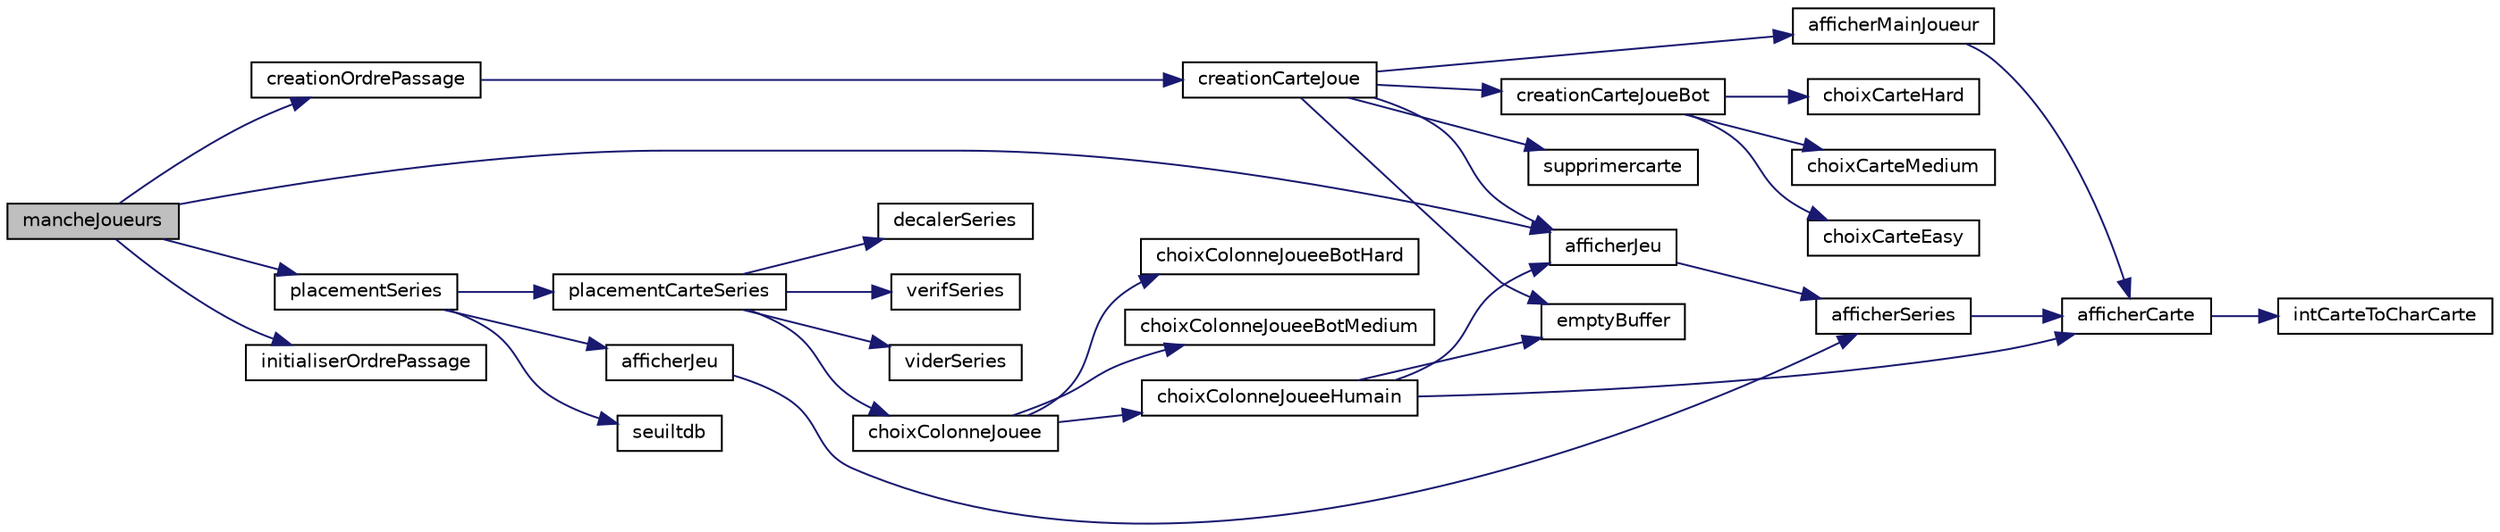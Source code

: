 digraph "mancheJoueurs"
{
 // INTERACTIVE_SVG=YES
 // LATEX_PDF_SIZE
  edge [fontname="Helvetica",fontsize="10",labelfontname="Helvetica",labelfontsize="10"];
  node [fontname="Helvetica",fontsize="10",shape=record];
  rankdir="LR";
  Node1 [label="mancheJoueurs",height=0.2,width=0.4,color="black", fillcolor="grey75", style="filled", fontcolor="black",tooltip=": Lance une manche de 10 tours tant que personne atteint le seuil de tête de boeuf"];
  Node1 -> Node2 [color="midnightblue",fontsize="10",style="solid",fontname="Helvetica"];
  Node2 [label="afficherJeu",height=0.2,width=0.4,color="black", fillcolor="white", style="filled",URL="$paul_8c.html#a73d69aef91087fb2218cbc0745aae535",tooltip=": Permet d'afficher tout le Jeu"];
  Node2 -> Node3 [color="midnightblue",fontsize="10",style="solid",fontname="Helvetica"];
  Node3 [label="afficherSeries",height=0.2,width=0.4,color="black", fillcolor="white", style="filled",URL="$nathan_8c.html#aa664cede938545e897f49e9b1a9f06e3",tooltip=" "];
  Node3 -> Node4 [color="midnightblue",fontsize="10",style="solid",fontname="Helvetica"];
  Node4 [label="afficherCarte",height=0.2,width=0.4,color="black", fillcolor="white", style="filled",URL="$adrien_8h.html#a8e1b9e2fe2861f615655db0297bae676",tooltip=": demande à l'utilisateur le niveau des bots"];
  Node4 -> Node5 [color="midnightblue",fontsize="10",style="solid",fontname="Helvetica"];
  Node5 [label="intCarteToCharCarte",height=0.2,width=0.4,color="black", fillcolor="white", style="filled",URL="$etienne_8h.html#aaafffa208510d93f7593d9420bad974e",tooltip=": Permet de renvoyer un char \"  1 \" ou \" 10\" selon le int envoyé"];
  Node1 -> Node6 [color="midnightblue",fontsize="10",style="solid",fontname="Helvetica"];
  Node6 [label="creationOrdrePassage",height=0.2,width=0.4,color="black", fillcolor="white", style="filled",URL="$paul_8c.html#aff378f4aefd1cab6793ed7c4e0d2b81f",tooltip=": Permet selon la création d'un tableau de joueur OrdrePassage selon sa carte jouée"];
  Node6 -> Node7 [color="midnightblue",fontsize="10",style="solid",fontname="Helvetica"];
  Node7 [label="creationCarteJoue",height=0.2,width=0.4,color="black", fillcolor="white", style="filled",URL="$paul_8c.html#a6e4331abce43c1b9a445b40f7a176d60",tooltip=": Permet selon le type(bot/humain) de joueur d'attribuer une carte Jouée"];
  Node7 -> Node2 [color="midnightblue",fontsize="10",style="solid",fontname="Helvetica"];
  Node7 -> Node8 [color="midnightblue",fontsize="10",style="solid",fontname="Helvetica"];
  Node8 [label="afficherMainJoueur",height=0.2,width=0.4,color="black", fillcolor="white", style="filled",URL="$adrien_8c.html#ae3df89922f48698b8a6c979aa7384d23",tooltip=": Permet d'afficher la main du joueur"];
  Node8 -> Node4 [color="midnightblue",fontsize="10",style="solid",fontname="Helvetica"];
  Node7 -> Node9 [color="midnightblue",fontsize="10",style="solid",fontname="Helvetica"];
  Node9 [label="creationCarteJoueBot",height=0.2,width=0.4,color="black", fillcolor="white", style="filled",URL="$paul_8c.html#a3e1d65a0db2c1d0f40b988e5f4149bed",tooltip=": Choisit la carte à jouer du Bot selon la difficulté"];
  Node9 -> Node10 [color="midnightblue",fontsize="10",style="solid",fontname="Helvetica"];
  Node10 [label="choixCarteEasy",height=0.2,width=0.4,color="black", fillcolor="white", style="filled",URL="$paul_8c.html#af3f66e6eb3572d5d2f69b18131c58db2",tooltip=":Choisit une carte aléatoire dans la main d'un bot"];
  Node9 -> Node11 [color="midnightblue",fontsize="10",style="solid",fontname="Helvetica"];
  Node11 [label="choixCarteHard",height=0.2,width=0.4,color="black", fillcolor="white", style="filled",URL="$paul_8c.html#a3832a525788fa256dca9cebe130b61f2",tooltip=" "];
  Node9 -> Node12 [color="midnightblue",fontsize="10",style="solid",fontname="Helvetica"];
  Node12 [label="choixCarteMedium",height=0.2,width=0.4,color="black", fillcolor="white", style="filled",URL="$paul_8c.html#ae2fbb8a907843aadb4686603513a6f59",tooltip=": Choisit une carte dans la main du Bot avec l'écart supérieur le plus faible par rapport aux séries"];
  Node7 -> Node13 [color="midnightblue",fontsize="10",style="solid",fontname="Helvetica"];
  Node13 [label="emptyBuffer",height=0.2,width=0.4,color="black", fillcolor="white", style="filled",URL="$etienne_8c.html#ae1793ab69ec199b96bae50c64468377b",tooltip=": vide le buffer après une saisie"];
  Node7 -> Node14 [color="midnightblue",fontsize="10",style="solid",fontname="Helvetica"];
  Node14 [label="supprimercarte",height=0.2,width=0.4,color="black", fillcolor="white", style="filled",URL="$adrien_8c.html#ae7c99aa852ba7abe463a490576a9f9b1",tooltip=" "];
  Node1 -> Node15 [color="midnightblue",fontsize="10",style="solid",fontname="Helvetica"];
  Node15 [label="initialiserOrdrePassage",height=0.2,width=0.4,color="black", fillcolor="white", style="filled",URL="$paul_8c.html#abd52540516d15e2cc2927ab115509658",tooltip=": Permet d'initialiser un tableau de joueur OrdrePassage"];
  Node1 -> Node16 [color="midnightblue",fontsize="10",style="solid",fontname="Helvetica"];
  Node16 [label="placementSeries",height=0.2,width=0.4,color="black", fillcolor="white", style="filled",URL="$adrien_8c.html#ac9b1f21935d93846fec6a5e4c3df025b",tooltip=": La procédure récupère l'écart supérieu le plus petit et si la carte jouée est inférieure aux séries"];
  Node16 -> Node17 [color="midnightblue",fontsize="10",style="solid",fontname="Helvetica"];
  Node17 [label="afficherJeu",height=0.2,width=0.4,color="black", fillcolor="white", style="filled",URL="$nathan_8h.html#ad8ae09f714faa41165f30307ae3c7cae",tooltip=": Permet d'afficher tout le Jeu"];
  Node17 -> Node3 [color="midnightblue",fontsize="10",style="solid",fontname="Helvetica"];
  Node16 -> Node18 [color="midnightblue",fontsize="10",style="solid",fontname="Helvetica"];
  Node18 [label="placementCarteSeries",height=0.2,width=0.4,color="black", fillcolor="white", style="filled",URL="$paul_8c.html#affe4632aaedf3a884546d531c9b8af50",tooltip=": Permet de placer la carte selon les séries"];
  Node18 -> Node19 [color="midnightblue",fontsize="10",style="solid",fontname="Helvetica"];
  Node19 [label="choixColonneJouee",height=0.2,width=0.4,color="black", fillcolor="white", style="filled",URL="$paul_8c.html#a0399f7d61a0eb8a0375456b9e0c84e08",tooltip=": Permet de choisir la colonne selon le type du joueur (humain/bot)"];
  Node19 -> Node20 [color="midnightblue",fontsize="10",style="solid",fontname="Helvetica"];
  Node20 [label="choixColonneJoueeBotHard",height=0.2,width=0.4,color="black", fillcolor="white", style="filled",URL="$paul_8c.html#a1a974eb68657a382e0565490bea2a46d",tooltip=": Permet de choisir la colonne pour le Bot de difficulté hard"];
  Node19 -> Node21 [color="midnightblue",fontsize="10",style="solid",fontname="Helvetica"];
  Node21 [label="choixColonneJoueeBotMedium",height=0.2,width=0.4,color="black", fillcolor="white", style="filled",URL="$paul_8c.html#a0f57123835673ad1492d4057a1f49840",tooltip=": Permet de choisir la colonne pour le Bot de difficulté Medium"];
  Node19 -> Node22 [color="midnightblue",fontsize="10",style="solid",fontname="Helvetica"];
  Node22 [label="choixColonneJoueeHumain",height=0.2,width=0.4,color="black", fillcolor="white", style="filled",URL="$paul_8c.html#adbe454c3f60f9360493e35fdcc1b4400",tooltip=": Permet de choisir la colonne de l'humain"];
  Node22 -> Node4 [color="midnightblue",fontsize="10",style="solid",fontname="Helvetica"];
  Node22 -> Node2 [color="midnightblue",fontsize="10",style="solid",fontname="Helvetica"];
  Node22 -> Node13 [color="midnightblue",fontsize="10",style="solid",fontname="Helvetica"];
  Node18 -> Node23 [color="midnightblue",fontsize="10",style="solid",fontname="Helvetica"];
  Node23 [label="decalerSeries",height=0.2,width=0.4,color="black", fillcolor="white", style="filled",URL="$paul_8c.html#ac293ca501d9cdd17882fa24a2d411404",tooltip=": Permet de placer une carte en haut d'une colonne tout en décalant les autres cartes vers le bas"];
  Node18 -> Node24 [color="midnightblue",fontsize="10",style="solid",fontname="Helvetica"];
  Node24 [label="verifSeries",height=0.2,width=0.4,color="black", fillcolor="white", style="filled",URL="$paul_8c.html#a4a6b4d3ce1e14ebfa0660ba1d6d19a54",tooltip=": Permet de savoir si la colonne est pleine ou non"];
  Node18 -> Node25 [color="midnightblue",fontsize="10",style="solid",fontname="Helvetica"];
  Node25 [label="viderSeries",height=0.2,width=0.4,color="black", fillcolor="white", style="filled",URL="$paul_8c.html#ad55a95a47f655e0a60109f5c14229761",tooltip=": Vide la colonne de la série où le Joueur vient placer sa carte inférieur ou 6è carte supérieur et p..."];
  Node16 -> Node26 [color="midnightblue",fontsize="10",style="solid",fontname="Helvetica"];
  Node26 [label="seuiltdb",height=0.2,width=0.4,color="black", fillcolor="white", style="filled",URL="$adrien_8c.html#a87853adfb363f41b3087b82cd731ba76",tooltip=" "];
}

